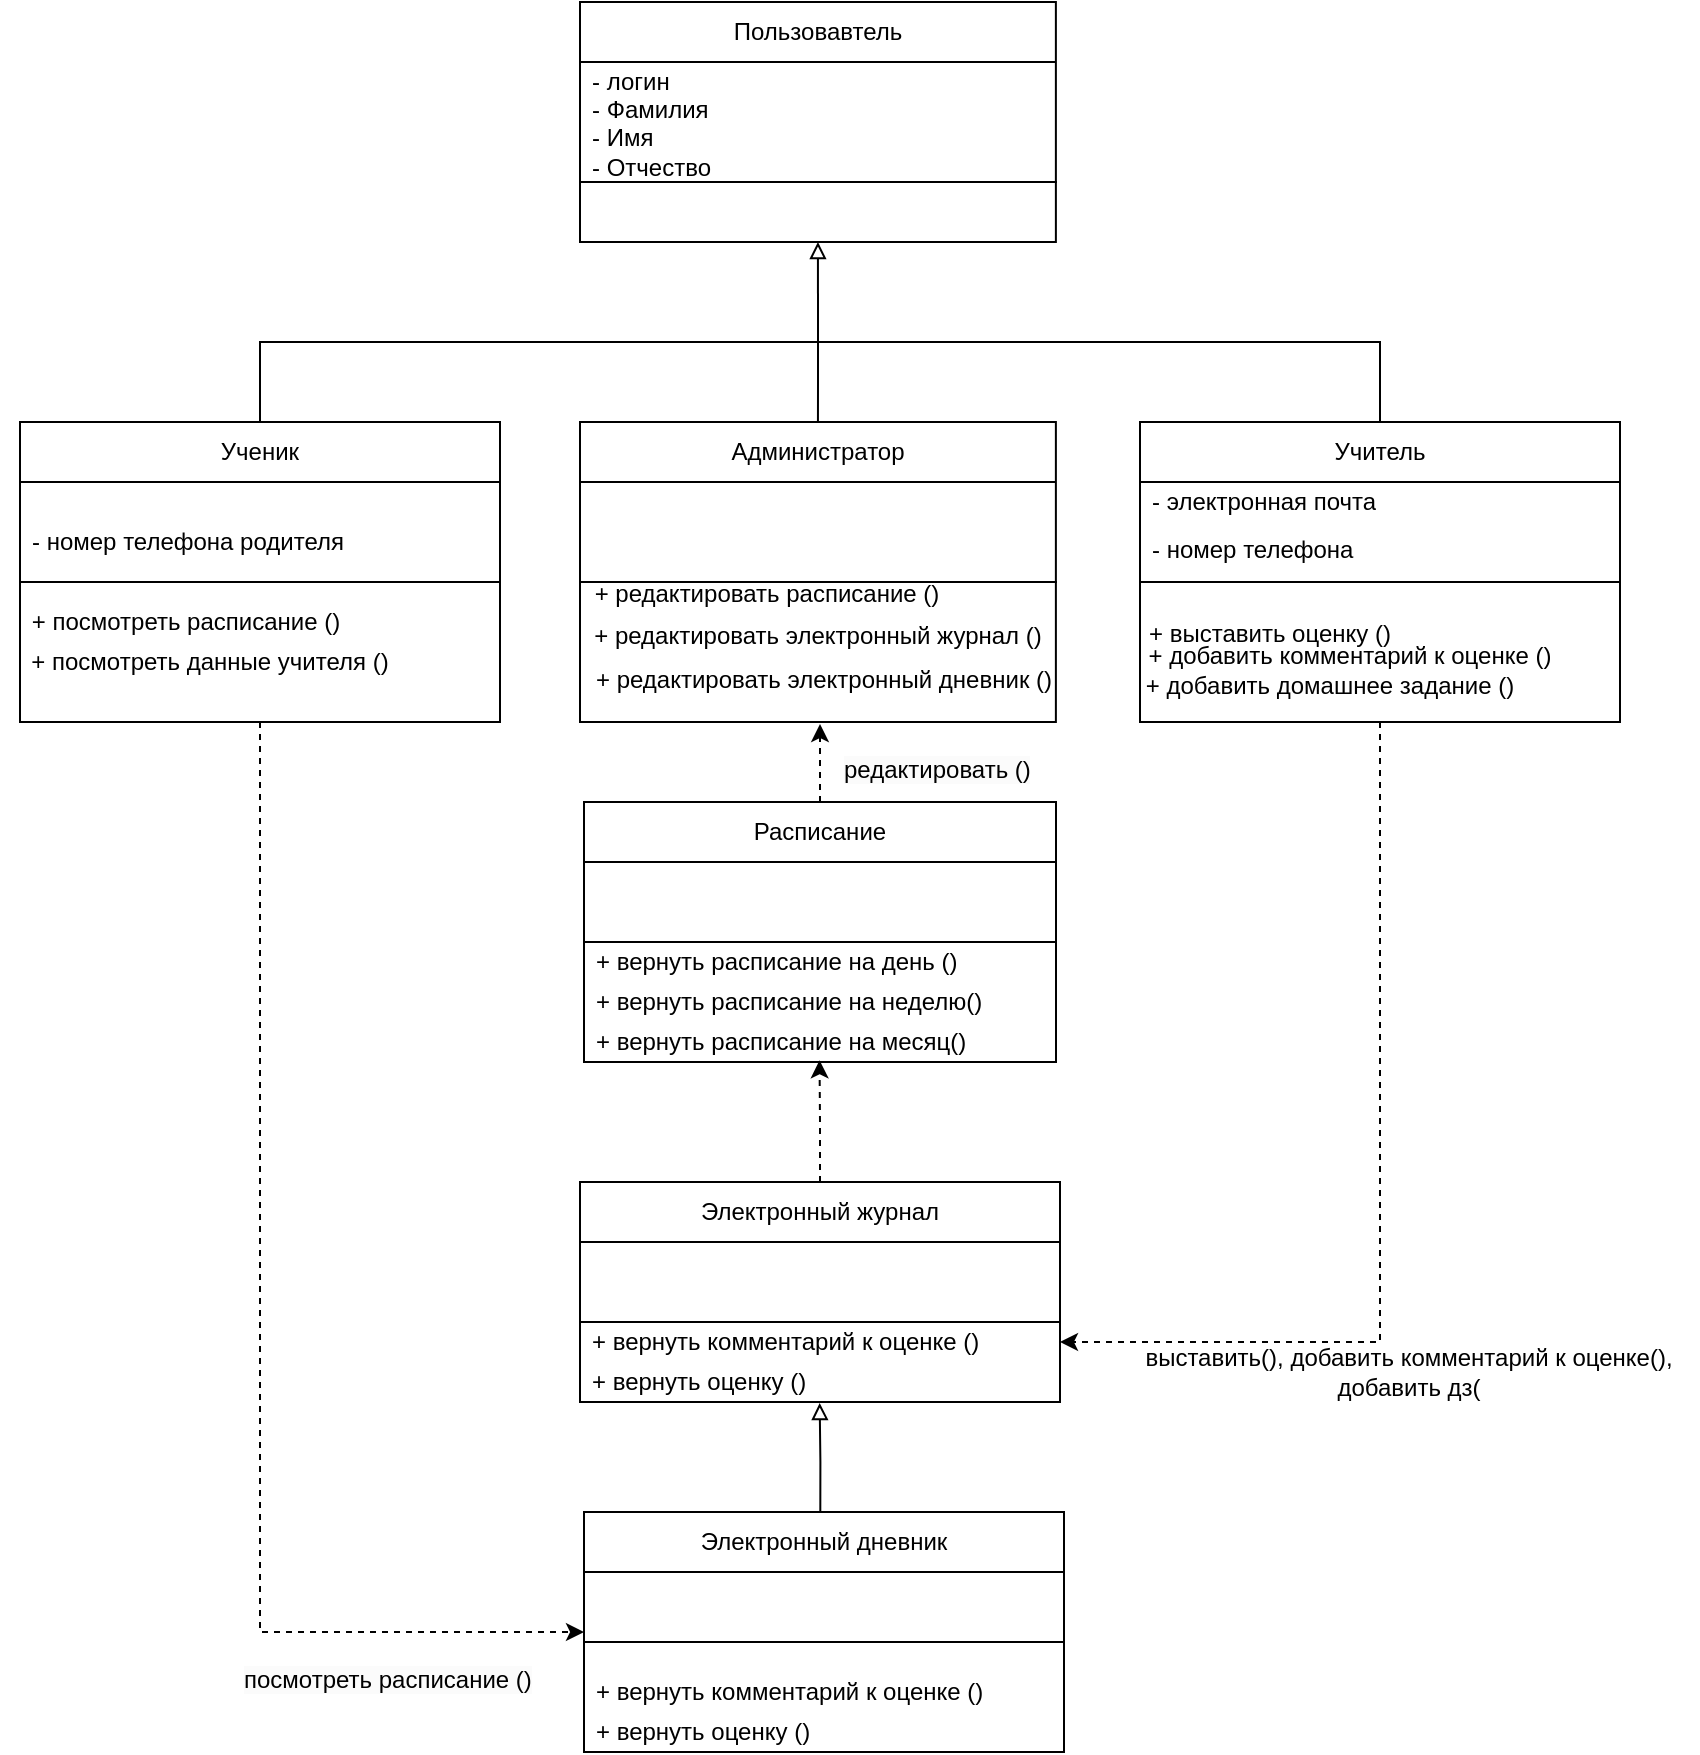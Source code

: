 <mxfile version="24.9.3">
  <diagram name="Страница — 1" id="Zg5FZWVYAEDDYPxjEXRc">
    <mxGraphModel dx="1687" dy="2131" grid="1" gridSize="10" guides="1" tooltips="1" connect="1" arrows="1" fold="1" page="1" pageScale="1" pageWidth="827" pageHeight="1169" math="0" shadow="0">
      <root>
        <mxCell id="0" />
        <mxCell id="1" parent="0" />
        <mxCell id="csG3yIT9cOB2nsJpy7Wx-23" value="Расписание" style="swimlane;fontStyle=0;childLayout=stackLayout;horizontal=1;startSize=30;horizontalStack=0;resizeParent=1;resizeParentMax=0;resizeLast=0;collapsible=1;marginBottom=0;whiteSpace=wrap;html=1;" parent="1" vertex="1">
          <mxGeometry x="322" y="70" width="236" height="130" as="geometry" />
        </mxCell>
        <mxCell id="csG3yIT9cOB2nsJpy7Wx-58" value="" style="rounded=0;whiteSpace=wrap;html=1;" parent="csG3yIT9cOB2nsJpy7Wx-23" vertex="1">
          <mxGeometry y="30" width="236" height="40" as="geometry" />
        </mxCell>
        <mxCell id="csG3yIT9cOB2nsJpy7Wx-25" value="+ вернуть расписание на день ()" style="text;strokeColor=none;fillColor=none;align=left;verticalAlign=middle;spacingLeft=4;spacingRight=4;overflow=hidden;points=[[0,0.5],[1,0.5]];portConstraint=eastwest;rotatable=0;whiteSpace=wrap;html=1;" parent="csG3yIT9cOB2nsJpy7Wx-23" vertex="1">
          <mxGeometry y="70" width="236" height="20" as="geometry" />
        </mxCell>
        <mxCell id="csG3yIT9cOB2nsJpy7Wx-24" value="+ вернуть расписание на неделю()" style="text;strokeColor=none;fillColor=none;align=left;verticalAlign=middle;spacingLeft=4;spacingRight=4;overflow=hidden;points=[[0,0.5],[1,0.5]];portConstraint=eastwest;rotatable=0;whiteSpace=wrap;html=1;" parent="csG3yIT9cOB2nsJpy7Wx-23" vertex="1">
          <mxGeometry y="90" width="236" height="20" as="geometry" />
        </mxCell>
        <mxCell id="csG3yIT9cOB2nsJpy7Wx-26" value="+ вернуть расписание на месяц()" style="text;strokeColor=none;fillColor=none;align=left;verticalAlign=middle;spacingLeft=4;spacingRight=4;overflow=hidden;points=[[0,0.5],[1,0.5]];portConstraint=eastwest;rotatable=0;whiteSpace=wrap;html=1;" parent="csG3yIT9cOB2nsJpy7Wx-23" vertex="1">
          <mxGeometry y="110" width="236" height="20" as="geometry" />
        </mxCell>
        <mxCell id="csG3yIT9cOB2nsJpy7Wx-11" value="Электронный дневник" style="swimlane;fontStyle=0;childLayout=stackLayout;horizontal=1;startSize=30;horizontalStack=0;resizeParent=1;resizeParentMax=0;resizeLast=0;collapsible=1;marginBottom=0;whiteSpace=wrap;html=1;container=0;" parent="1" vertex="1">
          <mxGeometry x="322" y="425" width="240" height="120" as="geometry" />
        </mxCell>
        <mxCell id="csG3yIT9cOB2nsJpy7Wx-46" style="edgeStyle=orthogonalEdgeStyle;rounded=0;orthogonalLoop=1;jettySize=auto;html=1;exitX=0.5;exitY=0;exitDx=0;exitDy=0;entryX=0.507;entryY=1.025;entryDx=0;entryDy=0;entryPerimeter=0;endArrow=block;endFill=0;" parent="1" edge="1">
          <mxGeometry relative="1" as="geometry">
            <mxPoint x="439.84" y="370.5" as="targetPoint" />
            <mxPoint x="440.16" y="425" as="sourcePoint" />
            <Array as="points">
              <mxPoint x="440" y="400" />
              <mxPoint x="440" y="400" />
            </Array>
          </mxGeometry>
        </mxCell>
        <mxCell id="csG3yIT9cOB2nsJpy7Wx-49" value="" style="rounded=0;whiteSpace=wrap;html=1;container=0;" parent="1" vertex="1">
          <mxGeometry x="322" y="455" width="240" height="35" as="geometry" />
        </mxCell>
        <mxCell id="csG3yIT9cOB2nsJpy7Wx-12" value="+ вернуть комментарий к оценке ()" style="text;strokeColor=none;fillColor=none;align=left;verticalAlign=middle;spacingLeft=4;spacingRight=4;overflow=hidden;points=[[0,0.5],[1,0.5]];portConstraint=eastwest;rotatable=0;whiteSpace=wrap;html=1;container=0;" parent="1" vertex="1">
          <mxGeometry x="322" y="505" width="240" height="20" as="geometry" />
        </mxCell>
        <mxCell id="csG3yIT9cOB2nsJpy7Wx-13" value="+ вернуть оценку ()" style="text;strokeColor=none;fillColor=none;align=left;verticalAlign=middle;spacingLeft=4;spacingRight=4;overflow=hidden;points=[[0,0.5],[1,0.5]];portConstraint=eastwest;rotatable=0;whiteSpace=wrap;html=1;container=0;" parent="1" vertex="1">
          <mxGeometry x="322" y="525" width="240" height="20" as="geometry" />
        </mxCell>
        <mxCell id="csG3yIT9cOB2nsJpy7Wx-59" value="" style="group" parent="1" vertex="1" connectable="0">
          <mxGeometry x="320" y="260" width="240" height="110" as="geometry" />
        </mxCell>
        <mxCell id="csG3yIT9cOB2nsJpy7Wx-15" value="Электронный журнал" style="swimlane;fontStyle=0;childLayout=stackLayout;horizontal=1;startSize=30;horizontalStack=0;resizeParent=1;resizeParentMax=0;resizeLast=0;collapsible=1;marginBottom=0;whiteSpace=wrap;html=1;container=0;" parent="csG3yIT9cOB2nsJpy7Wx-59" vertex="1">
          <mxGeometry width="240" height="110" as="geometry" />
        </mxCell>
        <mxCell id="csG3yIT9cOB2nsJpy7Wx-47" value="" style="rounded=0;whiteSpace=wrap;html=1;container=0;" parent="csG3yIT9cOB2nsJpy7Wx-59" vertex="1">
          <mxGeometry y="30" width="240" height="40" as="geometry" />
        </mxCell>
        <mxCell id="csG3yIT9cOB2nsJpy7Wx-17" value="+ вернуть комментарий к оценке ()" style="text;strokeColor=none;fillColor=none;align=left;verticalAlign=middle;spacingLeft=4;spacingRight=4;overflow=hidden;points=[[0,0.5],[1,0.5]];portConstraint=eastwest;rotatable=0;whiteSpace=wrap;html=1;container=0;" parent="csG3yIT9cOB2nsJpy7Wx-59" vertex="1">
          <mxGeometry y="70" width="240" height="20" as="geometry" />
        </mxCell>
        <mxCell id="csG3yIT9cOB2nsJpy7Wx-16" value="+ вернуть оценку ()" style="text;strokeColor=none;fillColor=none;align=left;verticalAlign=middle;spacingLeft=4;spacingRight=4;overflow=hidden;points=[[0,0.5],[1,0.5]];portConstraint=eastwest;rotatable=0;whiteSpace=wrap;html=1;container=0;" parent="csG3yIT9cOB2nsJpy7Wx-59" vertex="1">
          <mxGeometry y="90" width="240" height="20" as="geometry" />
        </mxCell>
        <mxCell id="csG3yIT9cOB2nsJpy7Wx-61" style="edgeStyle=orthogonalEdgeStyle;rounded=0;orthogonalLoop=1;jettySize=auto;html=1;exitX=0.5;exitY=0;exitDx=0;exitDy=0;entryX=0.499;entryY=0.958;entryDx=0;entryDy=0;entryPerimeter=0;dashed=1;" parent="1" source="csG3yIT9cOB2nsJpy7Wx-15" target="csG3yIT9cOB2nsJpy7Wx-26" edge="1">
          <mxGeometry relative="1" as="geometry">
            <mxPoint x="440.167" y="210.0" as="targetPoint" />
          </mxGeometry>
        </mxCell>
        <mxCell id="aT4PJYncT3r4b7t3Z0FK-2" value="Пользовавтель" style="swimlane;fontStyle=0;childLayout=stackLayout;horizontal=1;startSize=30;horizontalStack=0;resizeParent=1;resizeParentMax=0;resizeLast=0;collapsible=1;marginBottom=0;whiteSpace=wrap;html=1;" vertex="1" parent="1">
          <mxGeometry x="320" y="-330" width="237.94" height="90" as="geometry" />
        </mxCell>
        <mxCell id="aT4PJYncT3r4b7t3Z0FK-5" value="- логин&lt;div&gt;- Фамилия&lt;div&gt;- Имя&lt;/div&gt;&lt;div&gt;- Отчество&lt;/div&gt;&lt;/div&gt;" style="text;strokeColor=none;fillColor=none;align=left;verticalAlign=middle;spacingLeft=4;spacingRight=4;overflow=hidden;points=[[0,0.5],[1,0.5]];portConstraint=eastwest;rotatable=0;whiteSpace=wrap;html=1;" vertex="1" parent="aT4PJYncT3r4b7t3Z0FK-2">
          <mxGeometry y="30" width="237.94" height="60" as="geometry" />
        </mxCell>
        <mxCell id="aT4PJYncT3r4b7t3Z0FK-6" value="" style="rounded=0;whiteSpace=wrap;html=1;" vertex="1" parent="1">
          <mxGeometry x="320" y="-240" width="237.94" height="30" as="geometry" />
        </mxCell>
        <mxCell id="aT4PJYncT3r4b7t3Z0FK-10" style="edgeStyle=orthogonalEdgeStyle;rounded=0;orthogonalLoop=1;jettySize=auto;html=1;exitX=0.5;exitY=0;exitDx=0;exitDy=0;entryX=0.5;entryY=0;entryDx=0;entryDy=0;endArrow=none;endFill=0;" edge="1" parent="1" source="csG3yIT9cOB2nsJpy7Wx-3" target="csG3yIT9cOB2nsJpy7Wx-7">
          <mxGeometry relative="1" as="geometry">
            <Array as="points">
              <mxPoint x="160" y="-160" />
              <mxPoint x="720" y="-160" />
            </Array>
          </mxGeometry>
        </mxCell>
        <mxCell id="csG3yIT9cOB2nsJpy7Wx-3" value="Ученик" style="swimlane;fontStyle=0;childLayout=stackLayout;horizontal=1;startSize=30;horizontalStack=0;resizeParent=1;resizeParentMax=0;resizeLast=0;collapsible=1;marginBottom=0;whiteSpace=wrap;html=1;" parent="1" vertex="1">
          <mxGeometry x="40" y="-120" width="240" height="90" as="geometry" />
        </mxCell>
        <mxCell id="csG3yIT9cOB2nsJpy7Wx-6" value="- номер телефона родителя" style="text;strokeColor=none;fillColor=none;align=left;verticalAlign=middle;spacingLeft=4;spacingRight=4;overflow=hidden;points=[[0,0.5],[1,0.5]];portConstraint=eastwest;rotatable=0;whiteSpace=wrap;html=1;" parent="csG3yIT9cOB2nsJpy7Wx-3" vertex="1">
          <mxGeometry y="30" width="240" height="60" as="geometry" />
        </mxCell>
        <mxCell id="aT4PJYncT3r4b7t3Z0FK-16" style="edgeStyle=orthogonalEdgeStyle;rounded=0;orthogonalLoop=1;jettySize=auto;html=1;exitX=0.5;exitY=1;exitDx=0;exitDy=0;entryX=0;entryY=0.5;entryDx=0;entryDy=0;dashed=1;" edge="1" parent="1" source="csG3yIT9cOB2nsJpy7Wx-29" target="csG3yIT9cOB2nsJpy7Wx-11">
          <mxGeometry relative="1" as="geometry" />
        </mxCell>
        <mxCell id="csG3yIT9cOB2nsJpy7Wx-29" value="" style="rounded=0;whiteSpace=wrap;html=1;" parent="1" vertex="1">
          <mxGeometry x="40" y="-40" width="240" height="70" as="geometry" />
        </mxCell>
        <mxCell id="csG3yIT9cOB2nsJpy7Wx-43" value="+ посмотреть расписание ()" style="text;html=1;align=center;verticalAlign=middle;whiteSpace=wrap;rounded=0;" parent="1" vertex="1">
          <mxGeometry x="40" y="-30" width="166" height="20" as="geometry" />
        </mxCell>
        <mxCell id="csG3yIT9cOB2nsJpy7Wx-44" value="+ посмотреть данные учителя ()" style="text;html=1;align=center;verticalAlign=middle;whiteSpace=wrap;rounded=0;" parent="1" vertex="1">
          <mxGeometry x="30" y="-10" width="210" height="20" as="geometry" />
        </mxCell>
        <mxCell id="csG3yIT9cOB2nsJpy7Wx-7" value="Учитель" style="swimlane;fontStyle=0;childLayout=stackLayout;horizontal=1;startSize=30;horizontalStack=0;resizeParent=1;resizeParentMax=0;resizeLast=0;collapsible=1;marginBottom=0;whiteSpace=wrap;html=1;" parent="1" vertex="1">
          <mxGeometry x="600" y="-120" width="240" height="79.997" as="geometry" />
        </mxCell>
        <mxCell id="csG3yIT9cOB2nsJpy7Wx-9" value="- электронная почта" style="text;strokeColor=none;fillColor=none;align=left;verticalAlign=middle;spacingLeft=4;spacingRight=4;overflow=hidden;points=[[0,0.5],[1,0.5]];portConstraint=eastwest;rotatable=0;whiteSpace=wrap;html=1;" parent="csG3yIT9cOB2nsJpy7Wx-7" vertex="1">
          <mxGeometry y="30" width="240" height="17.647" as="geometry" />
        </mxCell>
        <mxCell id="csG3yIT9cOB2nsJpy7Wx-10" value="- номер телефона" style="text;strokeColor=none;fillColor=none;align=left;verticalAlign=middle;spacingLeft=4;spacingRight=4;overflow=hidden;points=[[0,0.5],[1,0.5]];portConstraint=eastwest;rotatable=0;whiteSpace=wrap;html=1;" parent="csG3yIT9cOB2nsJpy7Wx-7" vertex="1">
          <mxGeometry y="47.647" width="240" height="32.35" as="geometry" />
        </mxCell>
        <mxCell id="aT4PJYncT3r4b7t3Z0FK-18" style="edgeStyle=orthogonalEdgeStyle;rounded=0;orthogonalLoop=1;jettySize=auto;html=1;exitX=0.5;exitY=1;exitDx=0;exitDy=0;entryX=1;entryY=0.5;entryDx=0;entryDy=0;dashed=1;" edge="1" parent="1" source="csG3yIT9cOB2nsJpy7Wx-32" target="csG3yIT9cOB2nsJpy7Wx-17">
          <mxGeometry relative="1" as="geometry" />
        </mxCell>
        <mxCell id="csG3yIT9cOB2nsJpy7Wx-32" value="" style="rounded=0;whiteSpace=wrap;html=1;" parent="1" vertex="1">
          <mxGeometry x="600" y="-40" width="240" height="70" as="geometry" />
        </mxCell>
        <mxCell id="csG3yIT9cOB2nsJpy7Wx-40" value="+ выставить оценку ()" style="text;html=1;align=center;verticalAlign=middle;whiteSpace=wrap;rounded=0;" parent="1" vertex="1">
          <mxGeometry x="560" y="-22.941" width="210" height="17.647" as="geometry" />
        </mxCell>
        <mxCell id="csG3yIT9cOB2nsJpy7Wx-41" value="+ добавить комментарий к оценке ()" style="text;html=1;align=center;verticalAlign=middle;whiteSpace=wrap;rounded=0;" parent="1" vertex="1">
          <mxGeometry x="600" y="-9.706" width="210" height="13.235" as="geometry" />
        </mxCell>
        <mxCell id="csG3yIT9cOB2nsJpy7Wx-42" value="+ добавить домашнее задание ()" style="text;html=1;align=center;verticalAlign=middle;whiteSpace=wrap;rounded=0;" parent="1" vertex="1">
          <mxGeometry x="600" y="3.529" width="190" height="17.647" as="geometry" />
        </mxCell>
        <mxCell id="aT4PJYncT3r4b7t3Z0FK-11" style="edgeStyle=orthogonalEdgeStyle;rounded=0;orthogonalLoop=1;jettySize=auto;html=1;exitX=0.5;exitY=0;exitDx=0;exitDy=0;endArrow=none;endFill=0;" edge="1" parent="1" source="csG3yIT9cOB2nsJpy7Wx-19">
          <mxGeometry relative="1" as="geometry">
            <mxPoint x="439" y="-160" as="targetPoint" />
          </mxGeometry>
        </mxCell>
        <mxCell id="csG3yIT9cOB2nsJpy7Wx-19" value="Администратор" style="swimlane;fontStyle=0;childLayout=stackLayout;horizontal=1;startSize=30;horizontalStack=0;resizeParent=1;resizeParentMax=0;resizeLast=0;collapsible=1;marginBottom=0;whiteSpace=wrap;html=1;" parent="1" vertex="1">
          <mxGeometry x="320" y="-120" width="237.94" height="80" as="geometry" />
        </mxCell>
        <mxCell id="csG3yIT9cOB2nsJpy7Wx-27" value="" style="rounded=0;whiteSpace=wrap;html=1;" parent="1" vertex="1">
          <mxGeometry x="320" y="-40" width="237.94" height="70" as="geometry" />
        </mxCell>
        <mxCell id="csG3yIT9cOB2nsJpy7Wx-35" value="+ редактировать расписание ()" style="text;html=1;align=center;verticalAlign=middle;whiteSpace=wrap;rounded=0;" parent="1" vertex="1">
          <mxGeometry x="320" y="-45" width="186.667" height="21.429" as="geometry" />
        </mxCell>
        <mxCell id="csG3yIT9cOB2nsJpy7Wx-37" value="+ редактировать электронный журнал ()" style="text;html=1;align=center;verticalAlign=middle;whiteSpace=wrap;rounded=0;" parent="1" vertex="1">
          <mxGeometry x="320" y="-23.571" width="237.939" height="21.429" as="geometry" />
        </mxCell>
        <mxCell id="csG3yIT9cOB2nsJpy7Wx-38" value="+ редактировать электронный дневник ()" style="text;html=1;align=center;verticalAlign=middle;whiteSpace=wrap;rounded=0;" parent="1" vertex="1">
          <mxGeometry x="320" y="-2.143" width="243.7" height="21.429" as="geometry" />
        </mxCell>
        <mxCell id="aT4PJYncT3r4b7t3Z0FK-15" value="" style="endArrow=block;html=1;rounded=0;entryX=0.5;entryY=1;entryDx=0;entryDy=0;endFill=0;" edge="1" parent="1" target="aT4PJYncT3r4b7t3Z0FK-6">
          <mxGeometry width="50" height="50" relative="1" as="geometry">
            <mxPoint x="439" y="-160" as="sourcePoint" />
            <mxPoint x="440" as="targetPoint" />
          </mxGeometry>
        </mxCell>
        <mxCell id="aT4PJYncT3r4b7t3Z0FK-20" value="&lt;span style=&quot;color: rgb(0, 0, 0); font-family: Helvetica; font-size: 12px; font-style: normal; font-variant-ligatures: normal; font-variant-caps: normal; font-weight: 400; letter-spacing: normal; orphans: 2; text-align: center; text-indent: 0px; text-transform: none; widows: 2; word-spacing: 0px; -webkit-text-stroke-width: 0px; white-space: normal; background-color: rgb(251, 251, 251); text-decoration-thickness: initial; text-decoration-style: initial; text-decoration-color: initial; display: inline !important; float: none;&quot;&gt;посмотреть расписание ()&lt;/span&gt;" style="text;whiteSpace=wrap;html=1;" vertex="1" parent="1">
          <mxGeometry x="150" y="495" width="190" height="40" as="geometry" />
        </mxCell>
        <mxCell id="aT4PJYncT3r4b7t3Z0FK-25" value="" style="endArrow=classic;html=1;rounded=0;exitX=0.5;exitY=0;exitDx=0;exitDy=0;dashed=1;" edge="1" parent="1" source="csG3yIT9cOB2nsJpy7Wx-23">
          <mxGeometry width="50" height="50" relative="1" as="geometry">
            <mxPoint x="530" y="150" as="sourcePoint" />
            <mxPoint x="440" y="31" as="targetPoint" />
          </mxGeometry>
        </mxCell>
        <mxCell id="aT4PJYncT3r4b7t3Z0FK-26" value="&lt;span style=&quot;color: rgb(0, 0, 0); font-family: Helvetica; font-size: 12px; font-style: normal; font-variant-ligatures: normal; font-variant-caps: normal; font-weight: 400; letter-spacing: normal; orphans: 2; text-align: center; text-indent: 0px; text-transform: none; widows: 2; word-spacing: 0px; -webkit-text-stroke-width: 0px; white-space: normal; background-color: rgb(251, 251, 251); text-decoration-thickness: initial; text-decoration-style: initial; text-decoration-color: initial; display: inline !important; float: none;&quot;&gt;редактировать ()&lt;/span&gt;" style="text;whiteSpace=wrap;html=1;" vertex="1" parent="1">
          <mxGeometry x="450" y="40" width="210" height="40" as="geometry" />
        </mxCell>
        <mxCell id="aT4PJYncT3r4b7t3Z0FK-27" value="выставить(), добавить комментарий к оценке(),&lt;div&gt;добавить дз(&lt;/div&gt;" style="text;html=1;align=center;verticalAlign=middle;resizable=0;points=[];autosize=1;strokeColor=none;fillColor=none;" vertex="1" parent="1">
          <mxGeometry x="588.7" y="335" width="290" height="40" as="geometry" />
        </mxCell>
      </root>
    </mxGraphModel>
  </diagram>
</mxfile>
